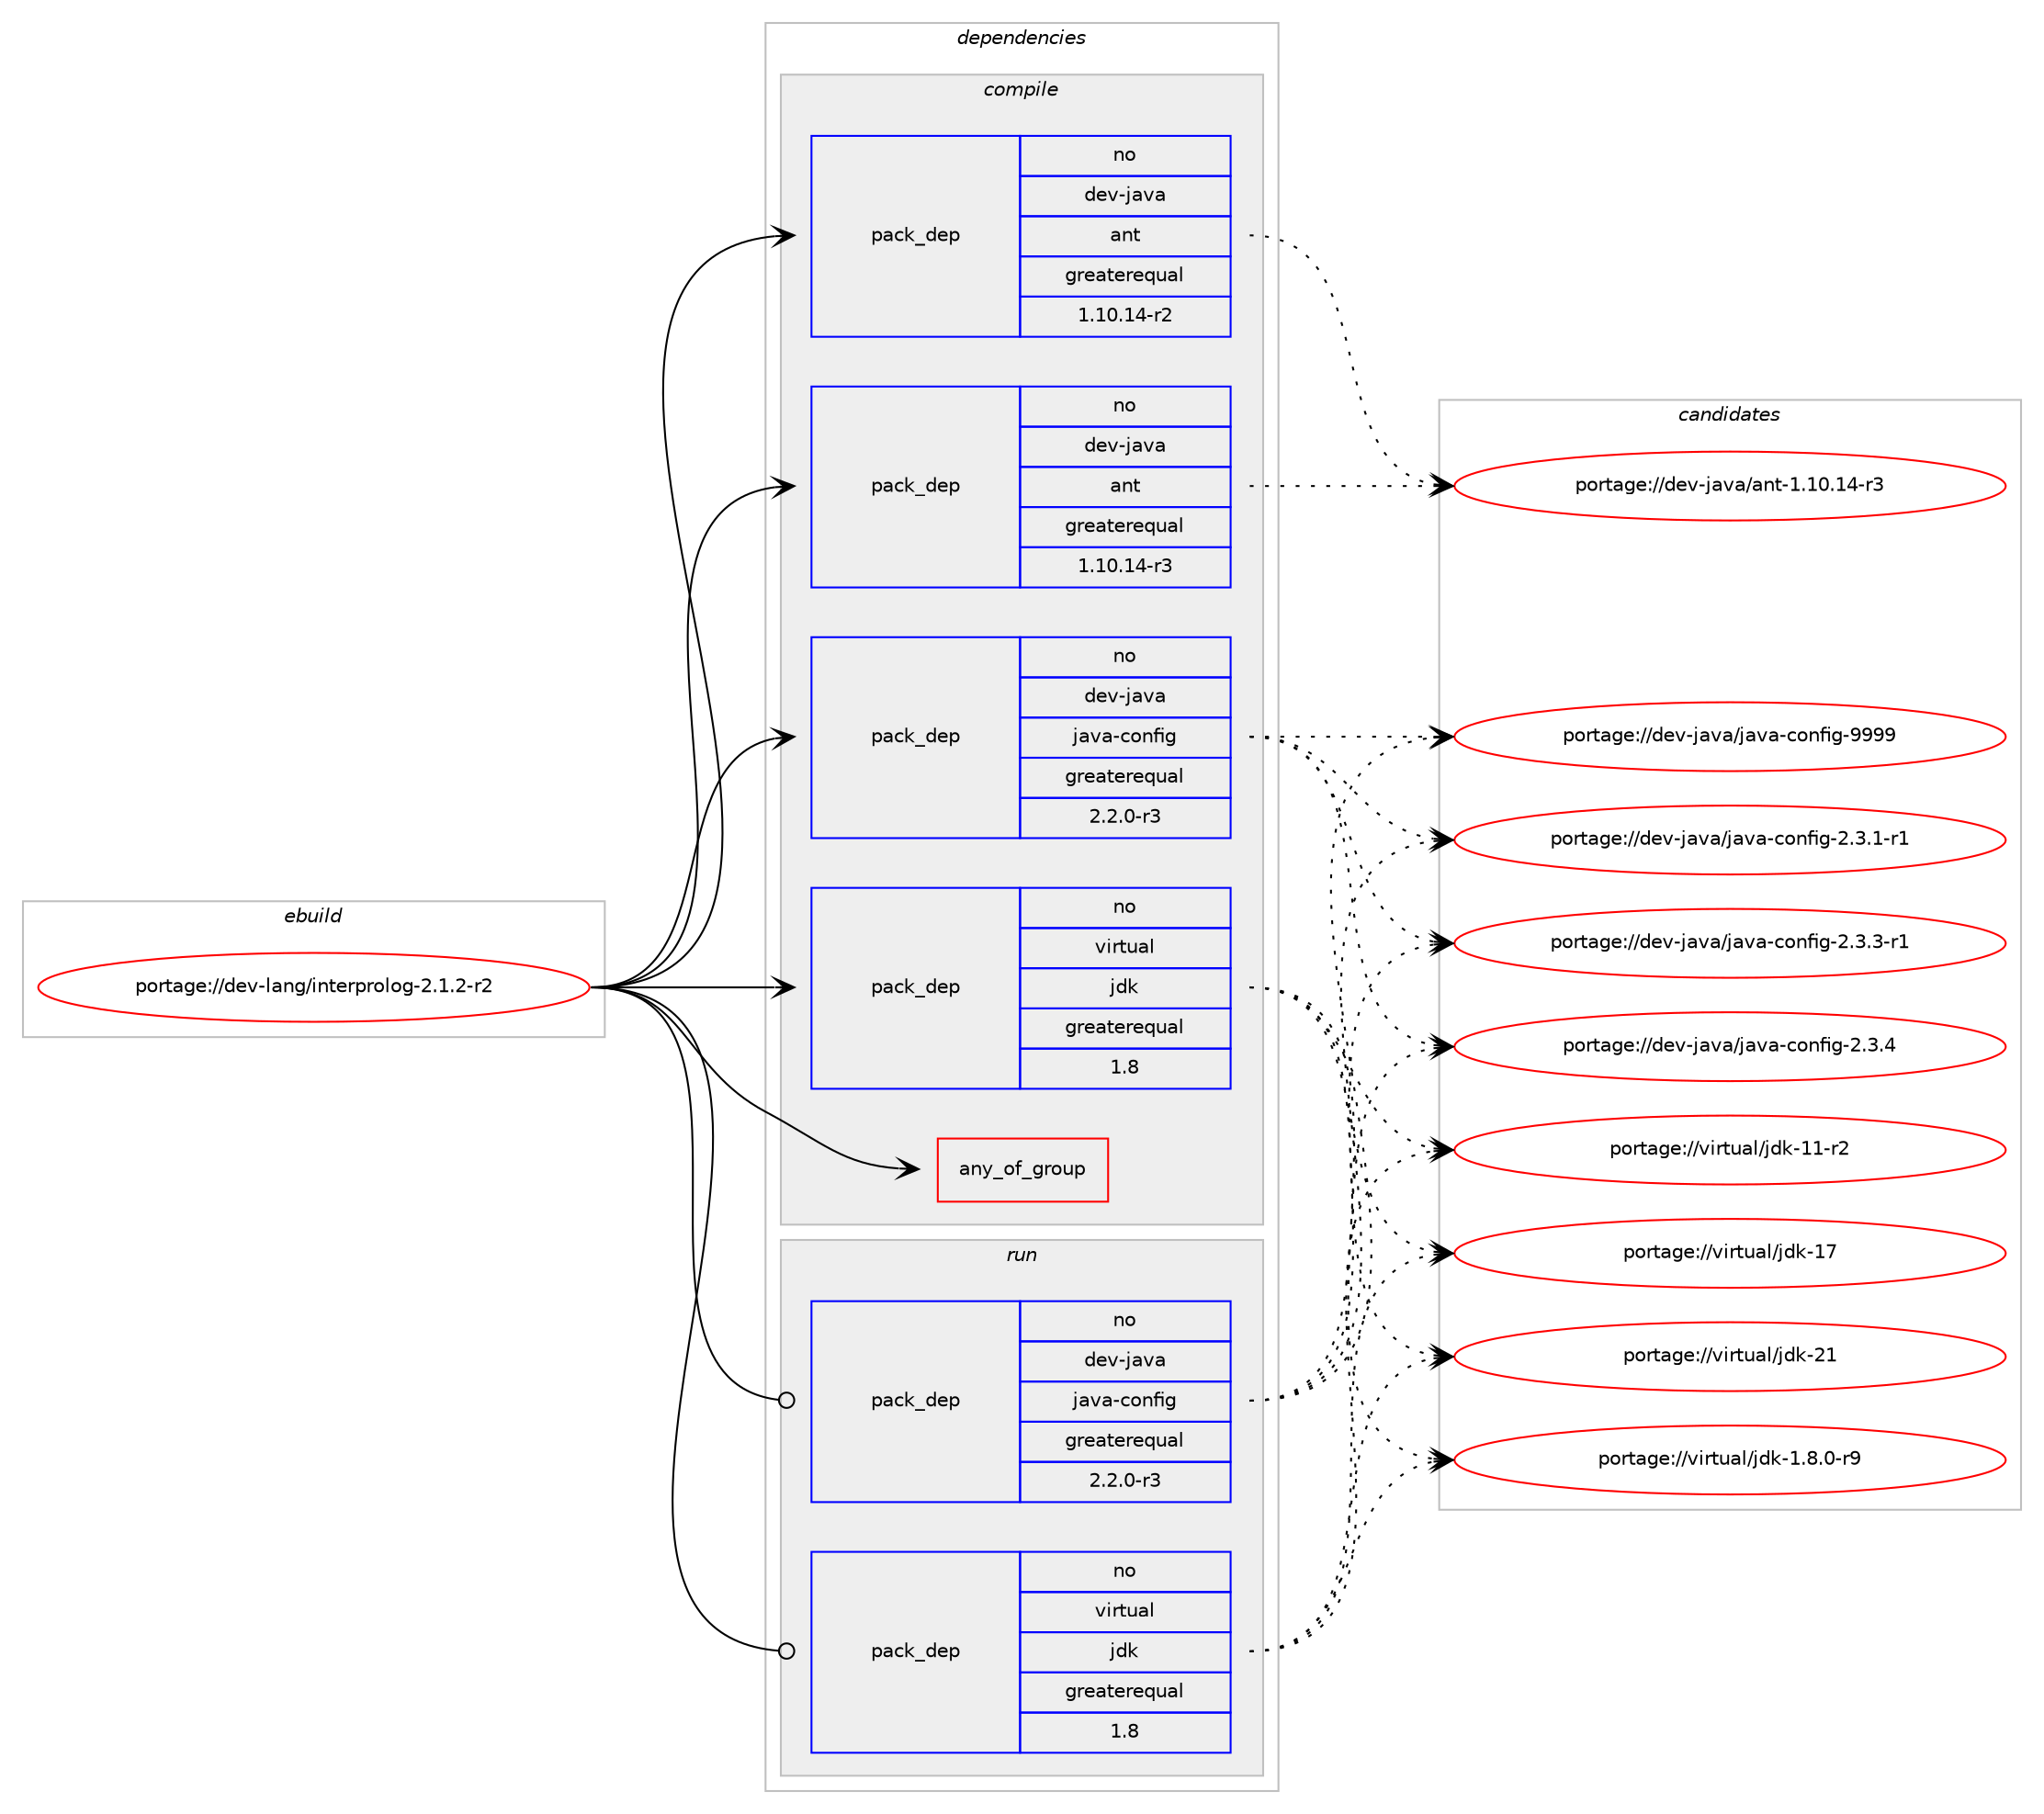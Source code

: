 digraph prolog {

# *************
# Graph options
# *************

newrank=true;
concentrate=true;
compound=true;
graph [rankdir=LR,fontname=Helvetica,fontsize=10,ranksep=1.5];#, ranksep=2.5, nodesep=0.2];
edge  [arrowhead=vee];
node  [fontname=Helvetica,fontsize=10];

# **********
# The ebuild
# **********

subgraph cluster_leftcol {
color=gray;
rank=same;
label=<<i>ebuild</i>>;
id [label="portage://dev-lang/interprolog-2.1.2-r2", color=red, width=4, href="../dev-lang/interprolog-2.1.2-r2.svg"];
}

# ****************
# The dependencies
# ****************

subgraph cluster_midcol {
color=gray;
label=<<i>dependencies</i>>;
subgraph cluster_compile {
fillcolor="#eeeeee";
style=filled;
label=<<i>compile</i>>;
subgraph any924 {
dependency50303 [label=<<TABLE BORDER="0" CELLBORDER="1" CELLSPACING="0" CELLPADDING="4"><TR><TD CELLPADDING="10">any_of_group</TD></TR></TABLE>>, shape=none, color=red];# *** BEGIN UNKNOWN DEPENDENCY TYPE (TODO) ***
# dependency50303 -> package_dependency(portage://dev-lang/interprolog-2.1.2-r2,install,no,dev-lang,xsb,none,[,,],[],[])
# *** END UNKNOWN DEPENDENCY TYPE (TODO) ***

# *** BEGIN UNKNOWN DEPENDENCY TYPE (TODO) ***
# dependency50303 -> package_dependency(portage://dev-lang/interprolog-2.1.2-r2,install,no,dev-lang,swi-prolog,none,[,,],[],[])
# *** END UNKNOWN DEPENDENCY TYPE (TODO) ***

# *** BEGIN UNKNOWN DEPENDENCY TYPE (TODO) ***
# dependency50303 -> package_dependency(portage://dev-lang/interprolog-2.1.2-r2,install,no,dev-lang,yap,none,[,,],[],[])
# *** END UNKNOWN DEPENDENCY TYPE (TODO) ***

}
id:e -> dependency50303:w [weight=20,style="solid",arrowhead="vee"];
# *** BEGIN UNKNOWN DEPENDENCY TYPE (TODO) ***
# id -> package_dependency(portage://dev-lang/interprolog-2.1.2-r2,install,no,app-arch,unzip,none,[,,],[],[])
# *** END UNKNOWN DEPENDENCY TYPE (TODO) ***

subgraph pack26921 {
dependency50304 [label=<<TABLE BORDER="0" CELLBORDER="1" CELLSPACING="0" CELLPADDING="4" WIDTH="220"><TR><TD ROWSPAN="6" CELLPADDING="30">pack_dep</TD></TR><TR><TD WIDTH="110">no</TD></TR><TR><TD>dev-java</TD></TR><TR><TD>ant</TD></TR><TR><TD>greaterequal</TD></TR><TR><TD>1.10.14-r2</TD></TR></TABLE>>, shape=none, color=blue];
}
id:e -> dependency50304:w [weight=20,style="solid",arrowhead="vee"];
subgraph pack26922 {
dependency50305 [label=<<TABLE BORDER="0" CELLBORDER="1" CELLSPACING="0" CELLPADDING="4" WIDTH="220"><TR><TD ROWSPAN="6" CELLPADDING="30">pack_dep</TD></TR><TR><TD WIDTH="110">no</TD></TR><TR><TD>dev-java</TD></TR><TR><TD>ant</TD></TR><TR><TD>greaterequal</TD></TR><TR><TD>1.10.14-r3</TD></TR></TABLE>>, shape=none, color=blue];
}
id:e -> dependency50305:w [weight=20,style="solid",arrowhead="vee"];
subgraph pack26923 {
dependency50306 [label=<<TABLE BORDER="0" CELLBORDER="1" CELLSPACING="0" CELLPADDING="4" WIDTH="220"><TR><TD ROWSPAN="6" CELLPADDING="30">pack_dep</TD></TR><TR><TD WIDTH="110">no</TD></TR><TR><TD>dev-java</TD></TR><TR><TD>java-config</TD></TR><TR><TD>greaterequal</TD></TR><TR><TD>2.2.0-r3</TD></TR></TABLE>>, shape=none, color=blue];
}
id:e -> dependency50306:w [weight=20,style="solid",arrowhead="vee"];
# *** BEGIN UNKNOWN DEPENDENCY TYPE (TODO) ***
# id -> package_dependency(portage://dev-lang/interprolog-2.1.2-r2,install,no,dev-java,javatoolkit,none,[,,],[],[])
# *** END UNKNOWN DEPENDENCY TYPE (TODO) ***

# *** BEGIN UNKNOWN DEPENDENCY TYPE (TODO) ***
# id -> package_dependency(portage://dev-lang/interprolog-2.1.2-r2,install,no,dev-java,junit,none,[,,],[slot(0)],[])
# *** END UNKNOWN DEPENDENCY TYPE (TODO) ***

subgraph pack26924 {
dependency50307 [label=<<TABLE BORDER="0" CELLBORDER="1" CELLSPACING="0" CELLPADDING="4" WIDTH="220"><TR><TD ROWSPAN="6" CELLPADDING="30">pack_dep</TD></TR><TR><TD WIDTH="110">no</TD></TR><TR><TD>virtual</TD></TR><TR><TD>jdk</TD></TR><TR><TD>greaterequal</TD></TR><TR><TD>1.8</TD></TR></TABLE>>, shape=none, color=blue];
}
id:e -> dependency50307:w [weight=20,style="solid",arrowhead="vee"];
}
subgraph cluster_compileandrun {
fillcolor="#eeeeee";
style=filled;
label=<<i>compile and run</i>>;
}
subgraph cluster_run {
fillcolor="#eeeeee";
style=filled;
label=<<i>run</i>>;
subgraph pack26925 {
dependency50308 [label=<<TABLE BORDER="0" CELLBORDER="1" CELLSPACING="0" CELLPADDING="4" WIDTH="220"><TR><TD ROWSPAN="6" CELLPADDING="30">pack_dep</TD></TR><TR><TD WIDTH="110">no</TD></TR><TR><TD>dev-java</TD></TR><TR><TD>java-config</TD></TR><TR><TD>greaterequal</TD></TR><TR><TD>2.2.0-r3</TD></TR></TABLE>>, shape=none, color=blue];
}
id:e -> dependency50308:w [weight=20,style="solid",arrowhead="odot"];
# *** BEGIN UNKNOWN DEPENDENCY TYPE (TODO) ***
# id -> package_dependency(portage://dev-lang/interprolog-2.1.2-r2,run,no,dev-java,junit,none,[,,],[slot(0)],[])
# *** END UNKNOWN DEPENDENCY TYPE (TODO) ***

subgraph pack26926 {
dependency50309 [label=<<TABLE BORDER="0" CELLBORDER="1" CELLSPACING="0" CELLPADDING="4" WIDTH="220"><TR><TD ROWSPAN="6" CELLPADDING="30">pack_dep</TD></TR><TR><TD WIDTH="110">no</TD></TR><TR><TD>virtual</TD></TR><TR><TD>jdk</TD></TR><TR><TD>greaterequal</TD></TR><TR><TD>1.8</TD></TR></TABLE>>, shape=none, color=blue];
}
id:e -> dependency50309:w [weight=20,style="solid",arrowhead="odot"];
}
}

# **************
# The candidates
# **************

subgraph cluster_choices {
rank=same;
color=gray;
label=<<i>candidates</i>>;

subgraph choice26921 {
color=black;
nodesep=1;
choice100101118451069711897479711011645494649484649524511451 [label="portage://dev-java/ant-1.10.14-r3", color=red, width=4,href="../dev-java/ant-1.10.14-r3.svg"];
dependency50304:e -> choice100101118451069711897479711011645494649484649524511451:w [style=dotted,weight="100"];
}
subgraph choice26922 {
color=black;
nodesep=1;
choice100101118451069711897479711011645494649484649524511451 [label="portage://dev-java/ant-1.10.14-r3", color=red, width=4,href="../dev-java/ant-1.10.14-r3.svg"];
dependency50305:e -> choice100101118451069711897479711011645494649484649524511451:w [style=dotted,weight="100"];
}
subgraph choice26923 {
color=black;
nodesep=1;
choice10010111845106971189747106971189745991111101021051034550465146494511449 [label="portage://dev-java/java-config-2.3.1-r1", color=red, width=4,href="../dev-java/java-config-2.3.1-r1.svg"];
choice10010111845106971189747106971189745991111101021051034550465146514511449 [label="portage://dev-java/java-config-2.3.3-r1", color=red, width=4,href="../dev-java/java-config-2.3.3-r1.svg"];
choice1001011184510697118974710697118974599111110102105103455046514652 [label="portage://dev-java/java-config-2.3.4", color=red, width=4,href="../dev-java/java-config-2.3.4.svg"];
choice10010111845106971189747106971189745991111101021051034557575757 [label="portage://dev-java/java-config-9999", color=red, width=4,href="../dev-java/java-config-9999.svg"];
dependency50306:e -> choice10010111845106971189747106971189745991111101021051034550465146494511449:w [style=dotted,weight="100"];
dependency50306:e -> choice10010111845106971189747106971189745991111101021051034550465146514511449:w [style=dotted,weight="100"];
dependency50306:e -> choice1001011184510697118974710697118974599111110102105103455046514652:w [style=dotted,weight="100"];
dependency50306:e -> choice10010111845106971189747106971189745991111101021051034557575757:w [style=dotted,weight="100"];
}
subgraph choice26924 {
color=black;
nodesep=1;
choice11810511411611797108471061001074549465646484511457 [label="portage://virtual/jdk-1.8.0-r9", color=red, width=4,href="../virtual/jdk-1.8.0-r9.svg"];
choice11810511411611797108471061001074549494511450 [label="portage://virtual/jdk-11-r2", color=red, width=4,href="../virtual/jdk-11-r2.svg"];
choice1181051141161179710847106100107454955 [label="portage://virtual/jdk-17", color=red, width=4,href="../virtual/jdk-17.svg"];
choice1181051141161179710847106100107455049 [label="portage://virtual/jdk-21", color=red, width=4,href="../virtual/jdk-21.svg"];
dependency50307:e -> choice11810511411611797108471061001074549465646484511457:w [style=dotted,weight="100"];
dependency50307:e -> choice11810511411611797108471061001074549494511450:w [style=dotted,weight="100"];
dependency50307:e -> choice1181051141161179710847106100107454955:w [style=dotted,weight="100"];
dependency50307:e -> choice1181051141161179710847106100107455049:w [style=dotted,weight="100"];
}
subgraph choice26925 {
color=black;
nodesep=1;
choice10010111845106971189747106971189745991111101021051034550465146494511449 [label="portage://dev-java/java-config-2.3.1-r1", color=red, width=4,href="../dev-java/java-config-2.3.1-r1.svg"];
choice10010111845106971189747106971189745991111101021051034550465146514511449 [label="portage://dev-java/java-config-2.3.3-r1", color=red, width=4,href="../dev-java/java-config-2.3.3-r1.svg"];
choice1001011184510697118974710697118974599111110102105103455046514652 [label="portage://dev-java/java-config-2.3.4", color=red, width=4,href="../dev-java/java-config-2.3.4.svg"];
choice10010111845106971189747106971189745991111101021051034557575757 [label="portage://dev-java/java-config-9999", color=red, width=4,href="../dev-java/java-config-9999.svg"];
dependency50308:e -> choice10010111845106971189747106971189745991111101021051034550465146494511449:w [style=dotted,weight="100"];
dependency50308:e -> choice10010111845106971189747106971189745991111101021051034550465146514511449:w [style=dotted,weight="100"];
dependency50308:e -> choice1001011184510697118974710697118974599111110102105103455046514652:w [style=dotted,weight="100"];
dependency50308:e -> choice10010111845106971189747106971189745991111101021051034557575757:w [style=dotted,weight="100"];
}
subgraph choice26926 {
color=black;
nodesep=1;
choice11810511411611797108471061001074549465646484511457 [label="portage://virtual/jdk-1.8.0-r9", color=red, width=4,href="../virtual/jdk-1.8.0-r9.svg"];
choice11810511411611797108471061001074549494511450 [label="portage://virtual/jdk-11-r2", color=red, width=4,href="../virtual/jdk-11-r2.svg"];
choice1181051141161179710847106100107454955 [label="portage://virtual/jdk-17", color=red, width=4,href="../virtual/jdk-17.svg"];
choice1181051141161179710847106100107455049 [label="portage://virtual/jdk-21", color=red, width=4,href="../virtual/jdk-21.svg"];
dependency50309:e -> choice11810511411611797108471061001074549465646484511457:w [style=dotted,weight="100"];
dependency50309:e -> choice11810511411611797108471061001074549494511450:w [style=dotted,weight="100"];
dependency50309:e -> choice1181051141161179710847106100107454955:w [style=dotted,weight="100"];
dependency50309:e -> choice1181051141161179710847106100107455049:w [style=dotted,weight="100"];
}
}

}
